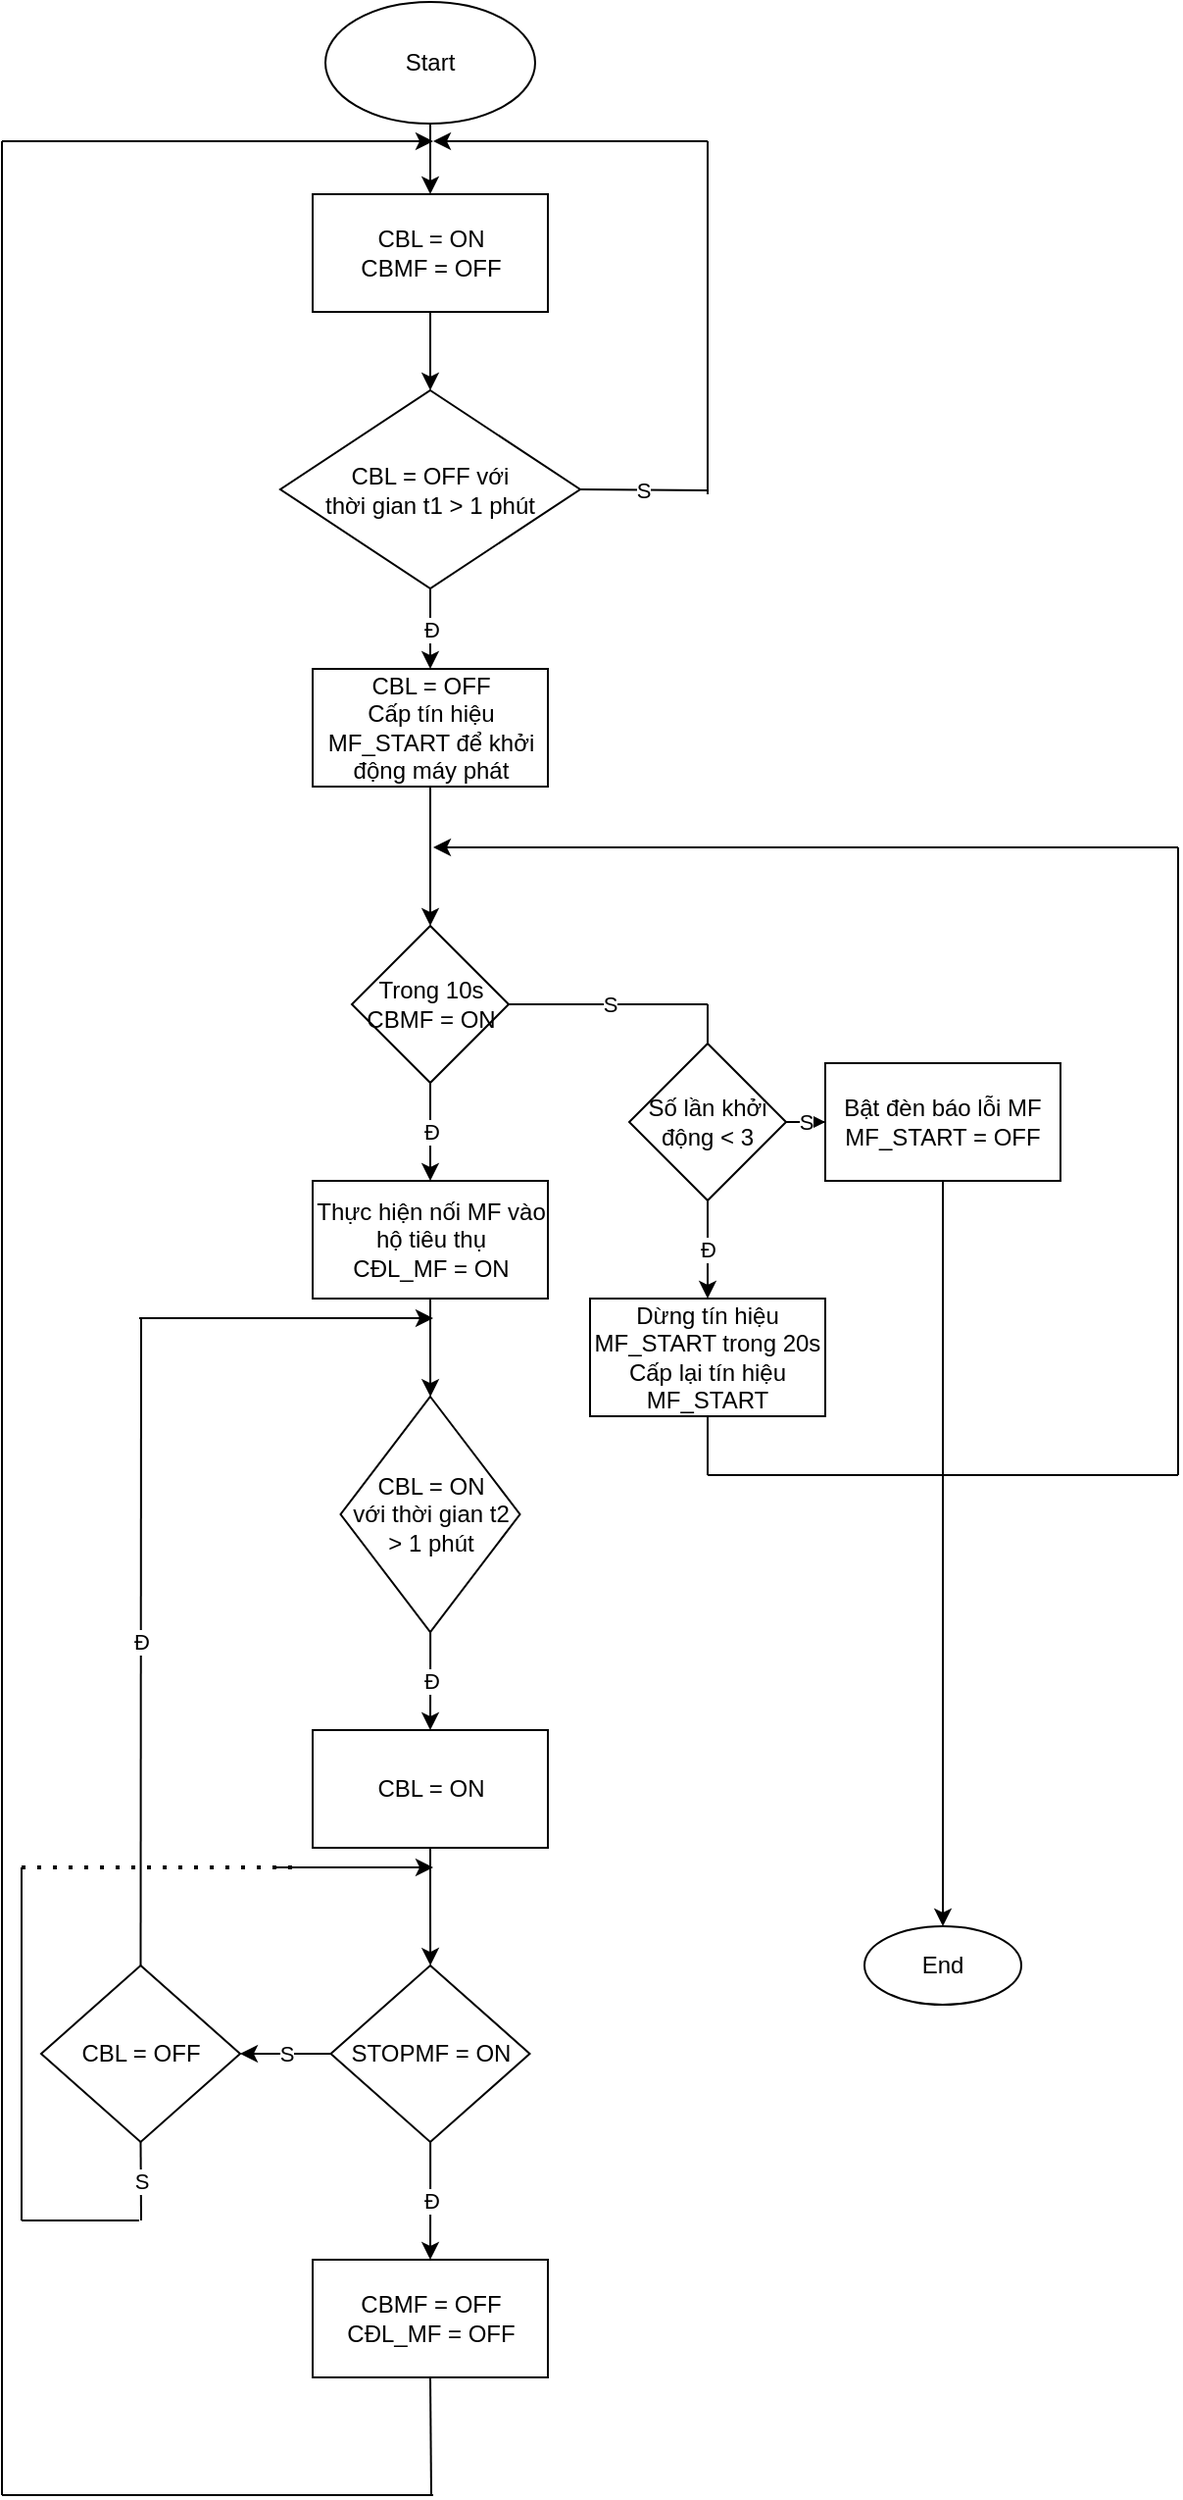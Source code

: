 <mxfile version="21.5.2" type="github">
  <diagram name="Page-1" id="3nB90zPooGlP-AQ_LGa6">
    <mxGraphModel dx="1276" dy="527" grid="1" gridSize="10" guides="1" tooltips="1" connect="1" arrows="1" fold="1" page="1" pageScale="1" pageWidth="850" pageHeight="1100" math="0" shadow="0">
      <root>
        <mxCell id="0" />
        <mxCell id="1" parent="0" />
        <mxCell id="G3K6QtKUeZGnVxPSgdZC-3" value="" style="edgeStyle=orthogonalEdgeStyle;rounded=0;orthogonalLoop=1;jettySize=auto;html=1;" edge="1" parent="1" source="G3K6QtKUeZGnVxPSgdZC-1" target="G3K6QtKUeZGnVxPSgdZC-2">
          <mxGeometry relative="1" as="geometry" />
        </mxCell>
        <mxCell id="G3K6QtKUeZGnVxPSgdZC-1" value="Start" style="ellipse;whiteSpace=wrap;html=1;" vertex="1" parent="1">
          <mxGeometry x="365" y="49" width="107" height="62" as="geometry" />
        </mxCell>
        <mxCell id="G3K6QtKUeZGnVxPSgdZC-5" value="" style="edgeStyle=orthogonalEdgeStyle;rounded=0;orthogonalLoop=1;jettySize=auto;html=1;" edge="1" parent="1" source="G3K6QtKUeZGnVxPSgdZC-2" target="G3K6QtKUeZGnVxPSgdZC-4">
          <mxGeometry relative="1" as="geometry" />
        </mxCell>
        <mxCell id="G3K6QtKUeZGnVxPSgdZC-2" value="CBL = ON&lt;br&gt;CBMF = OFF" style="whiteSpace=wrap;html=1;" vertex="1" parent="1">
          <mxGeometry x="358.5" y="147" width="120" height="60" as="geometry" />
        </mxCell>
        <mxCell id="G3K6QtKUeZGnVxPSgdZC-7" value="Đ" style="edgeStyle=orthogonalEdgeStyle;rounded=0;orthogonalLoop=1;jettySize=auto;html=1;" edge="1" parent="1" source="G3K6QtKUeZGnVxPSgdZC-4" target="G3K6QtKUeZGnVxPSgdZC-6">
          <mxGeometry relative="1" as="geometry" />
        </mxCell>
        <mxCell id="G3K6QtKUeZGnVxPSgdZC-4" value="CBL = OFF với &lt;br&gt;thời gian t1 &amp;gt; 1 phút" style="rhombus;whiteSpace=wrap;html=1;align=center;" vertex="1" parent="1">
          <mxGeometry x="342" y="247" width="153" height="101" as="geometry" />
        </mxCell>
        <mxCell id="G3K6QtKUeZGnVxPSgdZC-9" value="" style="edgeStyle=orthogonalEdgeStyle;rounded=0;orthogonalLoop=1;jettySize=auto;html=1;" edge="1" parent="1" source="G3K6QtKUeZGnVxPSgdZC-6" target="G3K6QtKUeZGnVxPSgdZC-8">
          <mxGeometry relative="1" as="geometry" />
        </mxCell>
        <mxCell id="G3K6QtKUeZGnVxPSgdZC-6" value="CBL = OFF&lt;br&gt;Cấp tín hiệu MF_START để khởi động máy phát" style="whiteSpace=wrap;html=1;" vertex="1" parent="1">
          <mxGeometry x="358.5" y="389" width="120" height="60" as="geometry" />
        </mxCell>
        <mxCell id="G3K6QtKUeZGnVxPSgdZC-40" value="Đ" style="edgeStyle=orthogonalEdgeStyle;rounded=0;orthogonalLoop=1;jettySize=auto;html=1;" edge="1" parent="1" source="G3K6QtKUeZGnVxPSgdZC-8" target="G3K6QtKUeZGnVxPSgdZC-39">
          <mxGeometry relative="1" as="geometry" />
        </mxCell>
        <mxCell id="G3K6QtKUeZGnVxPSgdZC-8" value="Trong 10s&lt;br&gt;CBMF = ON" style="rhombus;whiteSpace=wrap;html=1;" vertex="1" parent="1">
          <mxGeometry x="378.5" y="520" width="80" height="80" as="geometry" />
        </mxCell>
        <mxCell id="G3K6QtKUeZGnVxPSgdZC-11" value="S" style="endArrow=none;html=1;rounded=0;exitX=1;exitY=0.5;exitDx=0;exitDy=0;" edge="1" parent="1" source="G3K6QtKUeZGnVxPSgdZC-4">
          <mxGeometry width="50" height="50" relative="1" as="geometry">
            <mxPoint x="542" y="276" as="sourcePoint" />
            <mxPoint x="560" y="298" as="targetPoint" />
          </mxGeometry>
        </mxCell>
        <mxCell id="G3K6QtKUeZGnVxPSgdZC-12" value="" style="endArrow=none;html=1;rounded=0;" edge="1" parent="1">
          <mxGeometry width="50" height="50" relative="1" as="geometry">
            <mxPoint x="560" y="300" as="sourcePoint" />
            <mxPoint x="560" y="120" as="targetPoint" />
          </mxGeometry>
        </mxCell>
        <mxCell id="G3K6QtKUeZGnVxPSgdZC-13" value="" style="endArrow=classic;html=1;rounded=0;" edge="1" parent="1">
          <mxGeometry width="50" height="50" relative="1" as="geometry">
            <mxPoint x="560" y="120" as="sourcePoint" />
            <mxPoint x="420" y="120" as="targetPoint" />
          </mxGeometry>
        </mxCell>
        <mxCell id="G3K6QtKUeZGnVxPSgdZC-14" value="S" style="endArrow=none;html=1;rounded=0;exitX=1;exitY=0.5;exitDx=0;exitDy=0;" edge="1" parent="1" source="G3K6QtKUeZGnVxPSgdZC-8">
          <mxGeometry width="50" height="50" relative="1" as="geometry">
            <mxPoint x="490" y="560" as="sourcePoint" />
            <mxPoint x="560" y="560" as="targetPoint" />
          </mxGeometry>
        </mxCell>
        <mxCell id="G3K6QtKUeZGnVxPSgdZC-16" value="Dừng tín hiệu MF_START trong 20s&lt;br&gt;Cấp lại tín hiệu MF_START" style="rounded=0;whiteSpace=wrap;html=1;" vertex="1" parent="1">
          <mxGeometry x="500" y="710" width="120" height="60" as="geometry" />
        </mxCell>
        <mxCell id="G3K6QtKUeZGnVxPSgdZC-23" value="" style="endArrow=classic;html=1;rounded=0;" edge="1" parent="1">
          <mxGeometry width="50" height="50" relative="1" as="geometry">
            <mxPoint x="680" y="480" as="sourcePoint" />
            <mxPoint x="420" y="480" as="targetPoint" />
          </mxGeometry>
        </mxCell>
        <mxCell id="G3K6QtKUeZGnVxPSgdZC-28" value="Đ" style="edgeStyle=orthogonalEdgeStyle;rounded=0;orthogonalLoop=1;jettySize=auto;html=1;entryX=0.5;entryY=0;entryDx=0;entryDy=0;" edge="1" parent="1" source="G3K6QtKUeZGnVxPSgdZC-26" target="G3K6QtKUeZGnVxPSgdZC-16">
          <mxGeometry relative="1" as="geometry" />
        </mxCell>
        <mxCell id="G3K6QtKUeZGnVxPSgdZC-30" value="S" style="edgeStyle=orthogonalEdgeStyle;rounded=0;orthogonalLoop=1;jettySize=auto;html=1;" edge="1" parent="1" source="G3K6QtKUeZGnVxPSgdZC-26" target="G3K6QtKUeZGnVxPSgdZC-29">
          <mxGeometry relative="1" as="geometry" />
        </mxCell>
        <mxCell id="G3K6QtKUeZGnVxPSgdZC-26" value="Số lần khởi động &amp;lt; 3" style="rhombus;whiteSpace=wrap;html=1;" vertex="1" parent="1">
          <mxGeometry x="520" y="580" width="80" height="80" as="geometry" />
        </mxCell>
        <mxCell id="G3K6QtKUeZGnVxPSgdZC-27" value="" style="endArrow=none;html=1;rounded=0;entryX=0.5;entryY=0;entryDx=0;entryDy=0;" edge="1" parent="1" target="G3K6QtKUeZGnVxPSgdZC-26">
          <mxGeometry width="50" height="50" relative="1" as="geometry">
            <mxPoint x="560" y="560" as="sourcePoint" />
            <mxPoint x="650" y="520" as="targetPoint" />
          </mxGeometry>
        </mxCell>
        <mxCell id="G3K6QtKUeZGnVxPSgdZC-37" value="" style="edgeStyle=orthogonalEdgeStyle;rounded=0;orthogonalLoop=1;jettySize=auto;html=1;" edge="1" parent="1" source="G3K6QtKUeZGnVxPSgdZC-29" target="G3K6QtKUeZGnVxPSgdZC-36">
          <mxGeometry relative="1" as="geometry" />
        </mxCell>
        <mxCell id="G3K6QtKUeZGnVxPSgdZC-29" value="Bật đèn báo lỗi MF&lt;br&gt;MF_START = OFF" style="whiteSpace=wrap;html=1;" vertex="1" parent="1">
          <mxGeometry x="620" y="590" width="120" height="60" as="geometry" />
        </mxCell>
        <mxCell id="G3K6QtKUeZGnVxPSgdZC-31" value="" style="endArrow=none;html=1;rounded=0;entryX=0.5;entryY=1;entryDx=0;entryDy=0;" edge="1" parent="1" target="G3K6QtKUeZGnVxPSgdZC-16">
          <mxGeometry width="50" height="50" relative="1" as="geometry">
            <mxPoint x="560" y="800" as="sourcePoint" />
            <mxPoint x="580" y="820" as="targetPoint" />
          </mxGeometry>
        </mxCell>
        <mxCell id="G3K6QtKUeZGnVxPSgdZC-32" value="" style="endArrow=none;html=1;rounded=0;" edge="1" parent="1">
          <mxGeometry width="50" height="50" relative="1" as="geometry">
            <mxPoint x="560" y="800" as="sourcePoint" />
            <mxPoint x="800" y="800" as="targetPoint" />
          </mxGeometry>
        </mxCell>
        <mxCell id="G3K6QtKUeZGnVxPSgdZC-33" value="" style="endArrow=none;html=1;rounded=0;" edge="1" parent="1">
          <mxGeometry width="50" height="50" relative="1" as="geometry">
            <mxPoint x="800" y="800" as="sourcePoint" />
            <mxPoint x="800" y="480" as="targetPoint" />
          </mxGeometry>
        </mxCell>
        <mxCell id="G3K6QtKUeZGnVxPSgdZC-34" value="" style="endArrow=none;html=1;rounded=0;" edge="1" parent="1">
          <mxGeometry width="50" height="50" relative="1" as="geometry">
            <mxPoint x="680" y="480" as="sourcePoint" />
            <mxPoint x="800" y="480" as="targetPoint" />
          </mxGeometry>
        </mxCell>
        <mxCell id="G3K6QtKUeZGnVxPSgdZC-36" value="End" style="ellipse;whiteSpace=wrap;html=1;" vertex="1" parent="1">
          <mxGeometry x="640" y="1030" width="80" height="40" as="geometry" />
        </mxCell>
        <mxCell id="G3K6QtKUeZGnVxPSgdZC-42" value="" style="edgeStyle=orthogonalEdgeStyle;rounded=0;orthogonalLoop=1;jettySize=auto;html=1;" edge="1" parent="1" source="G3K6QtKUeZGnVxPSgdZC-39" target="G3K6QtKUeZGnVxPSgdZC-41">
          <mxGeometry relative="1" as="geometry" />
        </mxCell>
        <mxCell id="G3K6QtKUeZGnVxPSgdZC-39" value="Thực hiện nối MF vào hộ tiêu thụ&lt;br&gt;CĐL_MF = ON" style="whiteSpace=wrap;html=1;" vertex="1" parent="1">
          <mxGeometry x="358.5" y="650" width="120" height="60" as="geometry" />
        </mxCell>
        <mxCell id="G3K6QtKUeZGnVxPSgdZC-46" value="Đ" style="edgeStyle=orthogonalEdgeStyle;rounded=0;orthogonalLoop=1;jettySize=auto;html=1;" edge="1" parent="1" source="G3K6QtKUeZGnVxPSgdZC-41" target="G3K6QtKUeZGnVxPSgdZC-44">
          <mxGeometry relative="1" as="geometry" />
        </mxCell>
        <mxCell id="G3K6QtKUeZGnVxPSgdZC-41" value="CBL = ON&lt;br&gt;với thời gian t2 &amp;gt; 1 phút" style="rhombus;whiteSpace=wrap;html=1;" vertex="1" parent="1">
          <mxGeometry x="372.75" y="760" width="91.5" height="120" as="geometry" />
        </mxCell>
        <mxCell id="G3K6QtKUeZGnVxPSgdZC-48" value="" style="edgeStyle=orthogonalEdgeStyle;rounded=0;orthogonalLoop=1;jettySize=auto;html=1;" edge="1" parent="1" source="G3K6QtKUeZGnVxPSgdZC-44" target="G3K6QtKUeZGnVxPSgdZC-47">
          <mxGeometry relative="1" as="geometry" />
        </mxCell>
        <mxCell id="G3K6QtKUeZGnVxPSgdZC-44" value="CBL = ON" style="whiteSpace=wrap;html=1;" vertex="1" parent="1">
          <mxGeometry x="358.5" y="930" width="120" height="60" as="geometry" />
        </mxCell>
        <mxCell id="G3K6QtKUeZGnVxPSgdZC-50" value="Đ" style="edgeStyle=orthogonalEdgeStyle;rounded=0;orthogonalLoop=1;jettySize=auto;html=1;" edge="1" parent="1" source="G3K6QtKUeZGnVxPSgdZC-47" target="G3K6QtKUeZGnVxPSgdZC-49">
          <mxGeometry relative="1" as="geometry" />
        </mxCell>
        <mxCell id="G3K6QtKUeZGnVxPSgdZC-65" value="S" style="edgeStyle=orthogonalEdgeStyle;rounded=0;orthogonalLoop=1;jettySize=auto;html=1;" edge="1" parent="1" source="G3K6QtKUeZGnVxPSgdZC-47" target="G3K6QtKUeZGnVxPSgdZC-64">
          <mxGeometry relative="1" as="geometry" />
        </mxCell>
        <mxCell id="G3K6QtKUeZGnVxPSgdZC-47" value="STOPMF = ON" style="rhombus;whiteSpace=wrap;html=1;" vertex="1" parent="1">
          <mxGeometry x="367.75" y="1050" width="101.5" height="90" as="geometry" />
        </mxCell>
        <mxCell id="G3K6QtKUeZGnVxPSgdZC-49" value="CBMF = OFF&lt;br&gt;CĐL_MF = OFF" style="whiteSpace=wrap;html=1;" vertex="1" parent="1">
          <mxGeometry x="358.5" y="1200" width="120" height="60" as="geometry" />
        </mxCell>
        <mxCell id="G3K6QtKUeZGnVxPSgdZC-55" value="" style="endArrow=none;html=1;rounded=0;entryX=0.5;entryY=1;entryDx=0;entryDy=0;" edge="1" parent="1" target="G3K6QtKUeZGnVxPSgdZC-49">
          <mxGeometry width="50" height="50" relative="1" as="geometry">
            <mxPoint x="419" y="1320" as="sourcePoint" />
            <mxPoint x="400" y="1330" as="targetPoint" />
          </mxGeometry>
        </mxCell>
        <mxCell id="G3K6QtKUeZGnVxPSgdZC-56" value="" style="endArrow=none;html=1;rounded=0;" edge="1" parent="1">
          <mxGeometry width="50" height="50" relative="1" as="geometry">
            <mxPoint x="200" y="1320" as="sourcePoint" />
            <mxPoint x="420" y="1320" as="targetPoint" />
          </mxGeometry>
        </mxCell>
        <mxCell id="G3K6QtKUeZGnVxPSgdZC-57" value="" style="endArrow=none;html=1;rounded=0;" edge="1" parent="1">
          <mxGeometry width="50" height="50" relative="1" as="geometry">
            <mxPoint x="200" y="1320" as="sourcePoint" />
            <mxPoint x="200" y="120" as="targetPoint" />
          </mxGeometry>
        </mxCell>
        <mxCell id="G3K6QtKUeZGnVxPSgdZC-58" value="" style="endArrow=classic;html=1;rounded=0;" edge="1" parent="1">
          <mxGeometry width="50" height="50" relative="1" as="geometry">
            <mxPoint x="320" y="120" as="sourcePoint" />
            <mxPoint x="420" y="120" as="targetPoint" />
          </mxGeometry>
        </mxCell>
        <mxCell id="G3K6QtKUeZGnVxPSgdZC-63" value="" style="endArrow=none;html=1;rounded=0;" edge="1" parent="1">
          <mxGeometry width="50" height="50" relative="1" as="geometry">
            <mxPoint x="200" y="120" as="sourcePoint" />
            <mxPoint x="320" y="120" as="targetPoint" />
          </mxGeometry>
        </mxCell>
        <mxCell id="G3K6QtKUeZGnVxPSgdZC-64" value="CBL = OFF" style="rhombus;whiteSpace=wrap;html=1;" vertex="1" parent="1">
          <mxGeometry x="220" y="1050" width="101.5" height="90" as="geometry" />
        </mxCell>
        <mxCell id="G3K6QtKUeZGnVxPSgdZC-66" value="Đ" style="endArrow=none;html=1;rounded=0;exitX=0.5;exitY=0;exitDx=0;exitDy=0;" edge="1" parent="1" source="G3K6QtKUeZGnVxPSgdZC-64">
          <mxGeometry width="50" height="50" relative="1" as="geometry">
            <mxPoint x="230" y="980" as="sourcePoint" />
            <mxPoint x="271" y="720" as="targetPoint" />
          </mxGeometry>
        </mxCell>
        <mxCell id="G3K6QtKUeZGnVxPSgdZC-67" value="" style="endArrow=classic;html=1;rounded=0;" edge="1" parent="1">
          <mxGeometry width="50" height="50" relative="1" as="geometry">
            <mxPoint x="270" y="720" as="sourcePoint" />
            <mxPoint x="420" y="720" as="targetPoint" />
          </mxGeometry>
        </mxCell>
        <mxCell id="G3K6QtKUeZGnVxPSgdZC-68" value="S" style="endArrow=none;html=1;rounded=0;entryX=0.5;entryY=1;entryDx=0;entryDy=0;" edge="1" parent="1" target="G3K6QtKUeZGnVxPSgdZC-64">
          <mxGeometry width="50" height="50" relative="1" as="geometry">
            <mxPoint x="271" y="1180" as="sourcePoint" />
            <mxPoint x="290" y="1180" as="targetPoint" />
          </mxGeometry>
        </mxCell>
        <mxCell id="G3K6QtKUeZGnVxPSgdZC-71" value="" style="endArrow=none;html=1;rounded=0;" edge="1" parent="1">
          <mxGeometry width="50" height="50" relative="1" as="geometry">
            <mxPoint x="270" y="1180" as="sourcePoint" />
            <mxPoint x="210" y="1180" as="targetPoint" />
          </mxGeometry>
        </mxCell>
        <mxCell id="G3K6QtKUeZGnVxPSgdZC-73" value="" style="endArrow=none;html=1;rounded=0;" edge="1" parent="1">
          <mxGeometry width="50" height="50" relative="1" as="geometry">
            <mxPoint x="210" y="1180" as="sourcePoint" />
            <mxPoint x="210" y="1000" as="targetPoint" />
          </mxGeometry>
        </mxCell>
        <mxCell id="G3K6QtKUeZGnVxPSgdZC-74" value="" style="endArrow=none;dashed=1;html=1;dashPattern=1 3;strokeWidth=2;rounded=0;" edge="1" parent="1">
          <mxGeometry width="50" height="50" relative="1" as="geometry">
            <mxPoint x="210" y="1000" as="sourcePoint" />
            <mxPoint x="350" y="1000" as="targetPoint" />
          </mxGeometry>
        </mxCell>
        <mxCell id="G3K6QtKUeZGnVxPSgdZC-75" value="" style="endArrow=classic;html=1;rounded=0;" edge="1" parent="1">
          <mxGeometry width="50" height="50" relative="1" as="geometry">
            <mxPoint x="340" y="1000" as="sourcePoint" />
            <mxPoint x="420" y="1000" as="targetPoint" />
          </mxGeometry>
        </mxCell>
      </root>
    </mxGraphModel>
  </diagram>
</mxfile>
